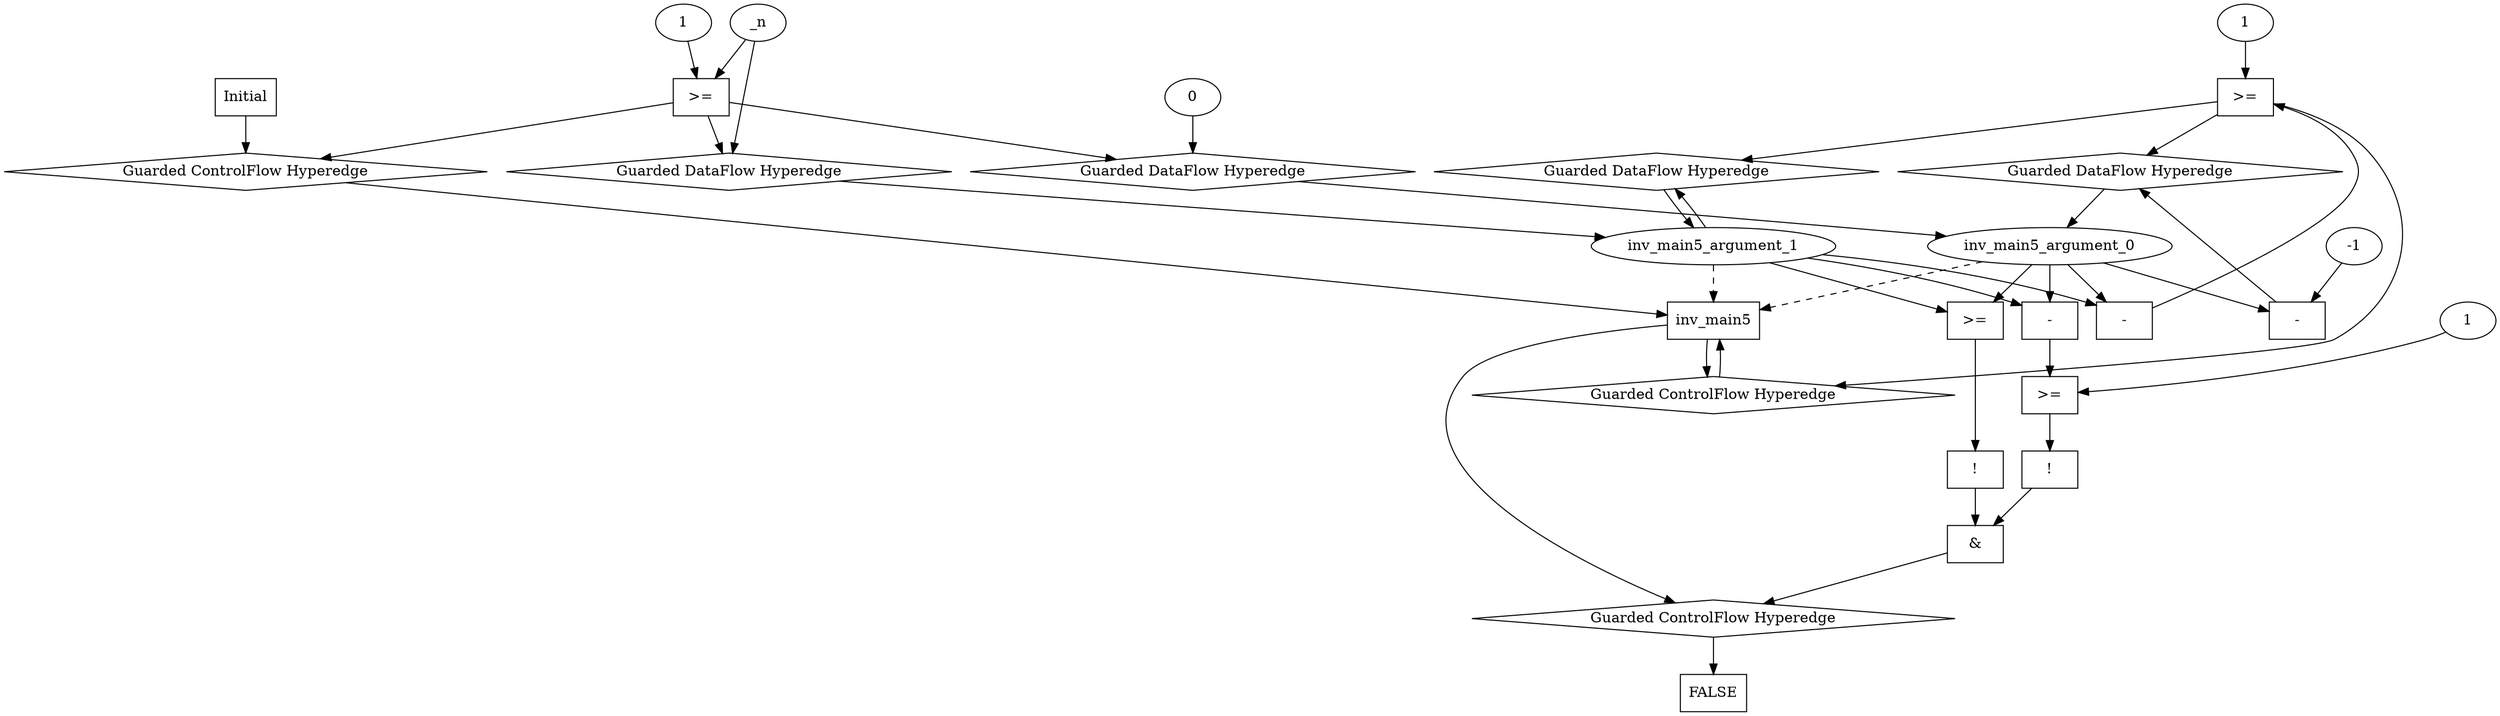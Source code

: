 digraph dag {
inv_main5 [label="inv_main5" shape="rect"];
FALSE [label="FALSE" shape="rect"];
Initial [label="Initial" shape="rect"];
ControlFowHyperEdge_0 [label="Guarded ControlFlow Hyperedge" shape="diamond"];
Initial -> ControlFowHyperEdge_0[label=""]
ControlFowHyperEdge_0 -> inv_main5[label=""]
ControlFowHyperEdge_1 [label="Guarded ControlFlow Hyperedge" shape="diamond"];
inv_main5 -> ControlFowHyperEdge_1[label=""]
ControlFowHyperEdge_1 -> inv_main5[label=""]
ControlFowHyperEdge_2 [label="Guarded ControlFlow Hyperedge" shape="diamond"];
inv_main5 -> ControlFowHyperEdge_2[label=""]
ControlFowHyperEdge_2 -> FALSE[label=""]
inv_main5_argument_0 [label="inv_main5_argument_0" shape="oval"];
inv_main5_argument_0 -> inv_main5[label="" style="dashed"]
inv_main5_argument_1 [label="inv_main5_argument_1" shape="oval"];
inv_main5_argument_1 -> inv_main5[label="" style="dashed"]

xxxinv_main5___Initial_0xxxguard_0_node_0 [label=">=" shape="rect"];
xxxinv_main5___Initial_0xxxguard_0_node_2 [label="1"];
xxxinv_main5___Initial_0xxxdataFlow1_node_0->xxxinv_main5___Initial_0xxxguard_0_node_0
xxxinv_main5___Initial_0xxxguard_0_node_2->xxxinv_main5___Initial_0xxxguard_0_node_0

xxxinv_main5___Initial_0xxxguard_0_node_0->ControlFowHyperEdge_0 [label=""];
xxxinv_main5___Initial_0xxxdataFlow_0_node_0 [label="0"];

xxxinv_main5___Initial_0xxxdataFlow_0_node_0->DataFowHyperEdge_0_inv_main5_argument_0 [label=""];
xxxinv_main5___Initial_0xxxdataFlow1_node_0 [label="_n"];

xxxinv_main5___Initial_0xxxdataFlow1_node_0->DataFowHyperEdge_0_inv_main5_argument_1 [label=""];
xxxinv_main5___inv_main5_1xxxguard_0_node_0 [label=">=" shape="rect"];
xxxinv_main5___inv_main5_1xxxguard_0_node_1 [label="-" shape="rect"];
xxxinv_main5___inv_main5_1xxxguard_0_node_4 [label="1"];
xxxinv_main5___inv_main5_1xxxguard_0_node_1->xxxinv_main5___inv_main5_1xxxguard_0_node_0
xxxinv_main5___inv_main5_1xxxguard_0_node_4->xxxinv_main5___inv_main5_1xxxguard_0_node_0
inv_main5_argument_1->xxxinv_main5___inv_main5_1xxxguard_0_node_1
inv_main5_argument_0->xxxinv_main5___inv_main5_1xxxguard_0_node_1

xxxinv_main5___inv_main5_1xxxguard_0_node_0->ControlFowHyperEdge_1 [label=""];
xxxinv_main5___inv_main5_1xxxdataFlow_0_node_0 [label="-" shape="rect"];
xxxinv_main5___inv_main5_1xxxdataFlow_0_node_2 [label="-1"];
inv_main5_argument_0->xxxinv_main5___inv_main5_1xxxdataFlow_0_node_0
xxxinv_main5___inv_main5_1xxxdataFlow_0_node_2->xxxinv_main5___inv_main5_1xxxdataFlow_0_node_0

xxxinv_main5___inv_main5_1xxxdataFlow_0_node_0->DataFowHyperEdge_1_inv_main5_argument_0 [label=""];
xxxFALSE___inv_main5_2xxx_and [label="&" shape="rect"];
xxxFALSE___inv_main5_2xxxguard_0_node_0 [label="!" shape="rect"];
xxxFALSE___inv_main5_2xxxguard_0_node_1 [label=">=" shape="rect"];
xxxFALSE___inv_main5_2xxxguard_0_node_1->xxxFALSE___inv_main5_2xxxguard_0_node_0
inv_main5_argument_1->xxxFALSE___inv_main5_2xxxguard_0_node_1
inv_main5_argument_0->xxxFALSE___inv_main5_2xxxguard_0_node_1

xxxFALSE___inv_main5_2xxxguard_0_node_0->xxxFALSE___inv_main5_2xxx_and [label=""];
xxxFALSE___inv_main5_2xxxguard1_node_0 [label="!" shape="rect"];
xxxFALSE___inv_main5_2xxxguard1_node_1 [label=">=" shape="rect"];
xxxFALSE___inv_main5_2xxxguard1_node_2 [label="-" shape="rect"];
xxxFALSE___inv_main5_2xxxguard1_node_5 [label="1"];
xxxFALSE___inv_main5_2xxxguard1_node_1->xxxFALSE___inv_main5_2xxxguard1_node_0
xxxFALSE___inv_main5_2xxxguard1_node_2->xxxFALSE___inv_main5_2xxxguard1_node_1
xxxFALSE___inv_main5_2xxxguard1_node_5->xxxFALSE___inv_main5_2xxxguard1_node_1
inv_main5_argument_1->xxxFALSE___inv_main5_2xxxguard1_node_2
inv_main5_argument_0->xxxFALSE___inv_main5_2xxxguard1_node_2

xxxFALSE___inv_main5_2xxxguard1_node_0->xxxFALSE___inv_main5_2xxx_and [label=""];
xxxFALSE___inv_main5_2xxx_and->ControlFowHyperEdge_2 [label=""];
DataFowHyperEdge_0_inv_main5_argument_0 [label="Guarded DataFlow Hyperedge" shape="diamond"];
DataFowHyperEdge_0_inv_main5_argument_0 -> inv_main5_argument_0[label=""]
xxxinv_main5___Initial_0xxxguard_0_node_0 -> DataFowHyperEdge_0_inv_main5_argument_0[label=""]
DataFowHyperEdge_0_inv_main5_argument_1 [label="Guarded DataFlow Hyperedge" shape="diamond"];
DataFowHyperEdge_0_inv_main5_argument_1 -> inv_main5_argument_1[label=""]
xxxinv_main5___Initial_0xxxguard_0_node_0 -> DataFowHyperEdge_0_inv_main5_argument_1[label=""]
DataFowHyperEdge_1_inv_main5_argument_0 [label="Guarded DataFlow Hyperedge" shape="diamond"];
DataFowHyperEdge_1_inv_main5_argument_0 -> inv_main5_argument_0[label=""]
xxxinv_main5___inv_main5_1xxxguard_0_node_0 -> DataFowHyperEdge_1_inv_main5_argument_0[label=""]
DataFowHyperEdge_1_inv_main5_argument_1 [label="Guarded DataFlow Hyperedge" shape="diamond"];
DataFowHyperEdge_1_inv_main5_argument_1 -> inv_main5_argument_1[label=""]
xxxinv_main5___inv_main5_1xxxguard_0_node_0 -> DataFowHyperEdge_1_inv_main5_argument_1[label=""]
inv_main5_argument_1 -> DataFowHyperEdge_1_inv_main5_argument_1[label=""]
}
